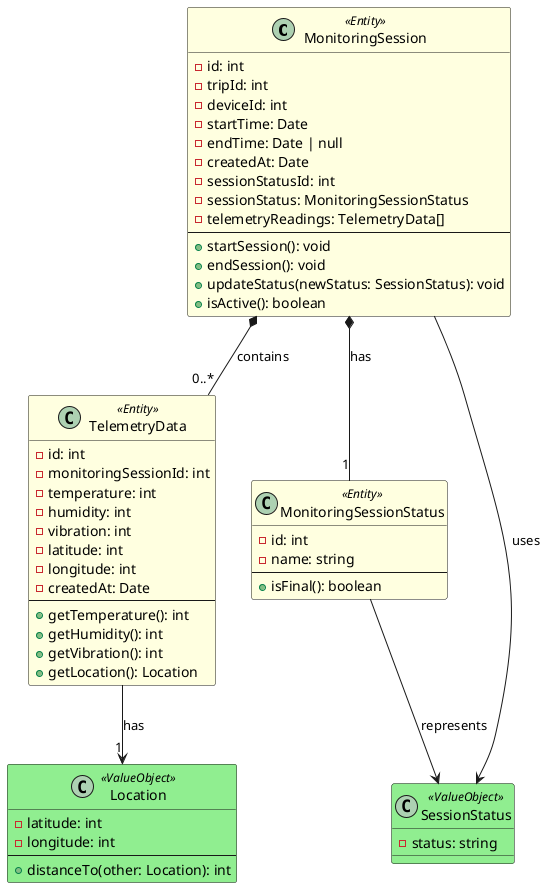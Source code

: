 @startuml Real-Time-Monitoring-WebApp-Domain-Classes

' ========================
' Stereotypes colors
' ========================
skinparam class {
    BackgroundColor<<Entity>> LightYellow
    BackgroundColor<<ValueObject>> LightGreen
    BackgroundColor<<Enum>> Wheat
}

' ========================
' Entities
' ========================
class MonitoringSession <<Entity>> {
  - id: int
  - tripId: int
  - deviceId: int
  - startTime: Date
  - endTime: Date | null
  - createdAt: Date
  - sessionStatusId: int
  - sessionStatus: MonitoringSessionStatus
  - telemetryReadings: TelemetryData[]
  --
  + startSession(): void
  + endSession(): void
  + updateStatus(newStatus: SessionStatus): void
  + isActive(): boolean
}

class TelemetryData <<Entity>> {
  - id: int
  - monitoringSessionId: int
  - temperature: int
  - humidity: int
  - vibration: int
  - latitude: int
  - longitude: int
  - createdAt: Date
  --
  + getTemperature(): int
  + getHumidity(): int
  + getVibration(): int
  + getLocation(): Location
}

class MonitoringSessionStatus <<Entity>> {
  - id: int
  - name: string
  --
  + isFinal(): boolean
}

' ========================
' Value Objects
' ========================
class Location <<ValueObject>> {
  - latitude: int
  - longitude: int
  --
  + distanceTo(other: Location): int
}

class SessionStatus <<ValueObject>> {
  - status: string
}

' ========================
' Relationships
' ========================
MonitoringSession *-- "1" MonitoringSessionStatus : has
MonitoringSession *-- "0..*" TelemetryData : contains
MonitoringSession --> SessionStatus : uses

TelemetryData --> "1" Location : has

MonitoringSessionStatus --> SessionStatus : represents

@enduml
